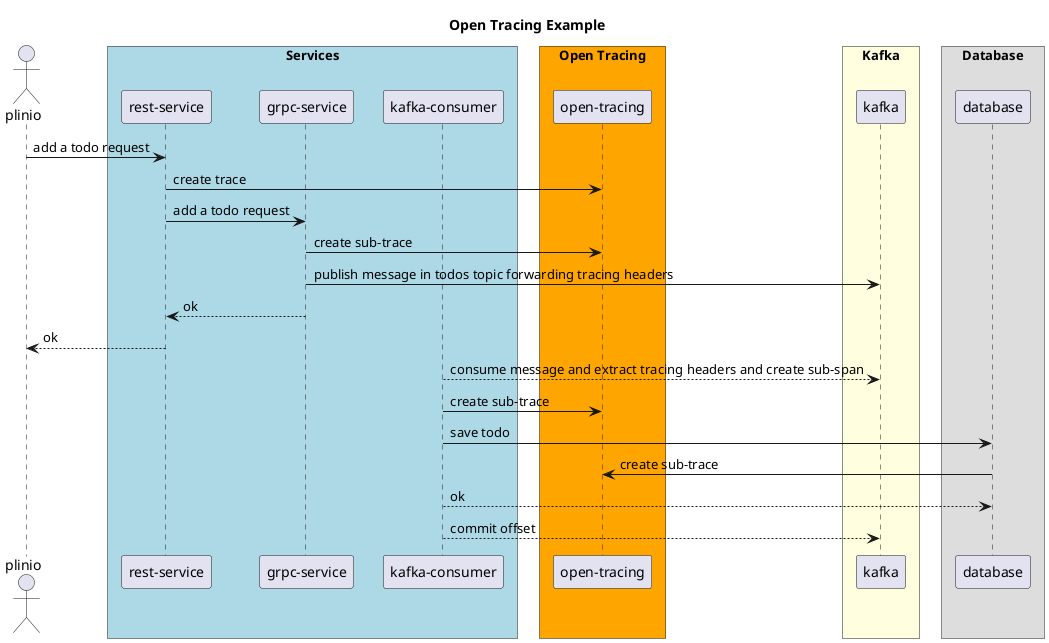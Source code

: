 @startuml

title Open Tracing Example

skinparam ParticipantPadding 10
skinparam BoxPadding 10

actor plinio

box "Services" #LightBlue
    participant "rest-service" as rest
    participant "grpc-service" as grpc
    participant "kafka-consumer" as consumer
end box

box "Open Tracing" #Orange
    participant "open-tracing" as ot
end box

box "Kafka" #LightYellow
    participant "kafka" as kafka
end box

box "Database"
    participant "database" as db
end box

plinio->rest: add a todo request
rest->ot: create trace
rest->grpc: add a todo request
grpc->ot: create sub-trace
grpc->kafka: publish message in todos topic forwarding tracing headers
rest<--grpc: ok
plinio<--rest: ok
kafka<--consumer: consume message and extract tracing headers and create sub-span
consumer->ot: create sub-trace
consumer->db: save todo
db->ot: create sub-trace
db<--consumer: ok
kafka<--consumer: commit offset

@enduml